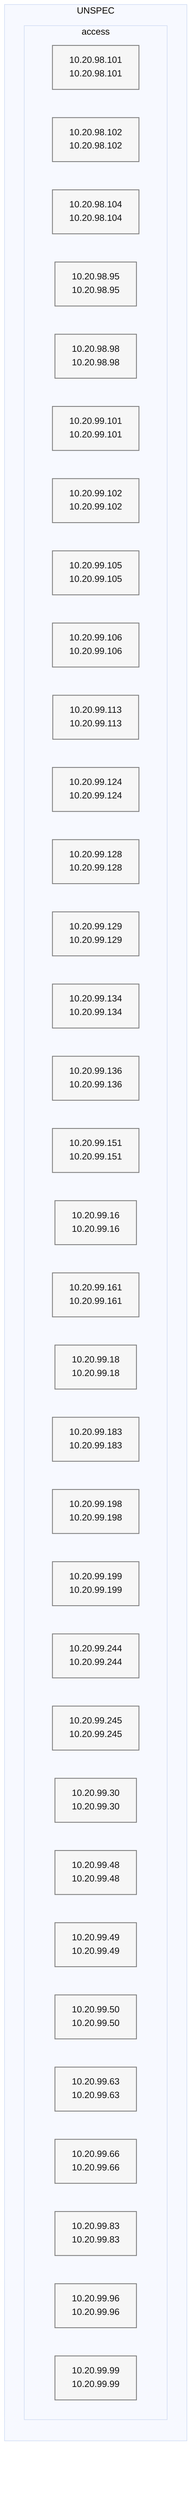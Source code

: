 %% Диаграмма генерирована Mermaid NetDocs
%% Режимы: LR + (optional) elk
%%{init: {"theme": "base", "flowchart": {"htmlLabels": true, "curve": "basis"}}}%%
flowchart LR


subgraph "UNSPEC"
  subgraph "access"
    10.20.98.101["10.20.98.101<br/>10.20.98.101"]:::access
    10.20.98.102["10.20.98.102<br/>10.20.98.102"]:::access
    10.20.98.104["10.20.98.104<br/>10.20.98.104"]:::access
    10.20.98.95["10.20.98.95<br/>10.20.98.95"]:::access
    10.20.98.98["10.20.98.98<br/>10.20.98.98"]:::access
    10.20.99.101["10.20.99.101<br/>10.20.99.101"]:::access
    10.20.99.102["10.20.99.102<br/>10.20.99.102"]:::access
    10.20.99.105["10.20.99.105<br/>10.20.99.105"]:::access
    10.20.99.106["10.20.99.106<br/>10.20.99.106"]:::access
    10.20.99.113["10.20.99.113<br/>10.20.99.113"]:::access
    10.20.99.124["10.20.99.124<br/>10.20.99.124"]:::access
    10.20.99.128["10.20.99.128<br/>10.20.99.128"]:::access
    10.20.99.129["10.20.99.129<br/>10.20.99.129"]:::access
    10.20.99.134["10.20.99.134<br/>10.20.99.134"]:::access
    10.20.99.136["10.20.99.136<br/>10.20.99.136"]:::access
    10.20.99.151["10.20.99.151<br/>10.20.99.151"]:::access
    10.20.99.16["10.20.99.16<br/>10.20.99.16"]:::access
    10.20.99.161["10.20.99.161<br/>10.20.99.161"]:::access
    10.20.99.18["10.20.99.18<br/>10.20.99.18"]:::access
    10.20.99.183["10.20.99.183<br/>10.20.99.183"]:::access
    10.20.99.198["10.20.99.198<br/>10.20.99.198"]:::access
    10.20.99.199["10.20.99.199<br/>10.20.99.199"]:::access
    10.20.99.244["10.20.99.244<br/>10.20.99.244"]:::access
    10.20.99.245["10.20.99.245<br/>10.20.99.245"]:::access
    10.20.99.30["10.20.99.30<br/>10.20.99.30"]:::access
    10.20.99.48["10.20.99.48<br/>10.20.99.48"]:::access
    10.20.99.49["10.20.99.49<br/>10.20.99.49"]:::access
    10.20.99.50["10.20.99.50<br/>10.20.99.50"]:::access
    10.20.99.63["10.20.99.63<br/>10.20.99.63"]:::access
    10.20.99.66["10.20.99.66<br/>10.20.99.66"]:::access
    10.20.99.83["10.20.99.83<br/>10.20.99.83"]:::access
    10.20.99.96["10.20.99.96<br/>10.20.99.96"]:::access
    10.20.99.99["10.20.99.99<br/>10.20.99.99"]:::access
  end
end


classDef core   stroke-width:2px,stroke:#1f77b4,fill:#e6f1fb,color:#111;
classDef dist   stroke-width:2px,stroke:#2ca02c,fill:#eaf7ea,color:#111;
classDef access stroke-width:1.5px,stroke:#7f7f7f,fill:#f6f6f6,color:#111;
classDef wan    stroke-width:2px,stroke:#9467bd,fill:#f2e9fb,color:#111;
classDef dmz    stroke-width:2px,stroke:#d62728,fill:#fdeaea,color:#111;
classDef mgmt   stroke-width:1.5px,stroke:#bcbd22,fill:#fbfbe6,color:#111;
classDef wifi  stroke-width:1.5px,stroke:#1f77b4,fill:#eef7ff,color:#111;